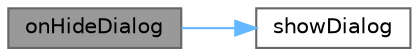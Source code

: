 digraph "onHideDialog"
{
 // LATEX_PDF_SIZE
  bgcolor="transparent";
  edge [fontname=Helvetica,fontsize=10,labelfontname=Helvetica,labelfontsize=10];
  node [fontname=Helvetica,fontsize=10,shape=box,height=0.2,width=0.4];
  rankdir="LR";
  Node1 [id="Node000001",label="onHideDialog",height=0.2,width=0.4,color="gray40", fillcolor="grey60", style="filled", fontcolor="black",tooltip="隐藏对话框"];
  Node1 -> Node2 [id="edge1_Node000001_Node000002",color="steelblue1",style="solid",tooltip=" "];
  Node2 [id="Node000002",label="showDialog",height=0.2,width=0.4,color="grey40", fillcolor="white", style="filled",URL="$class_about_dialog.html#a4e06b5bea9f64def0976d16bec98c5d1",tooltip="对话框显示状态信号"];
}

